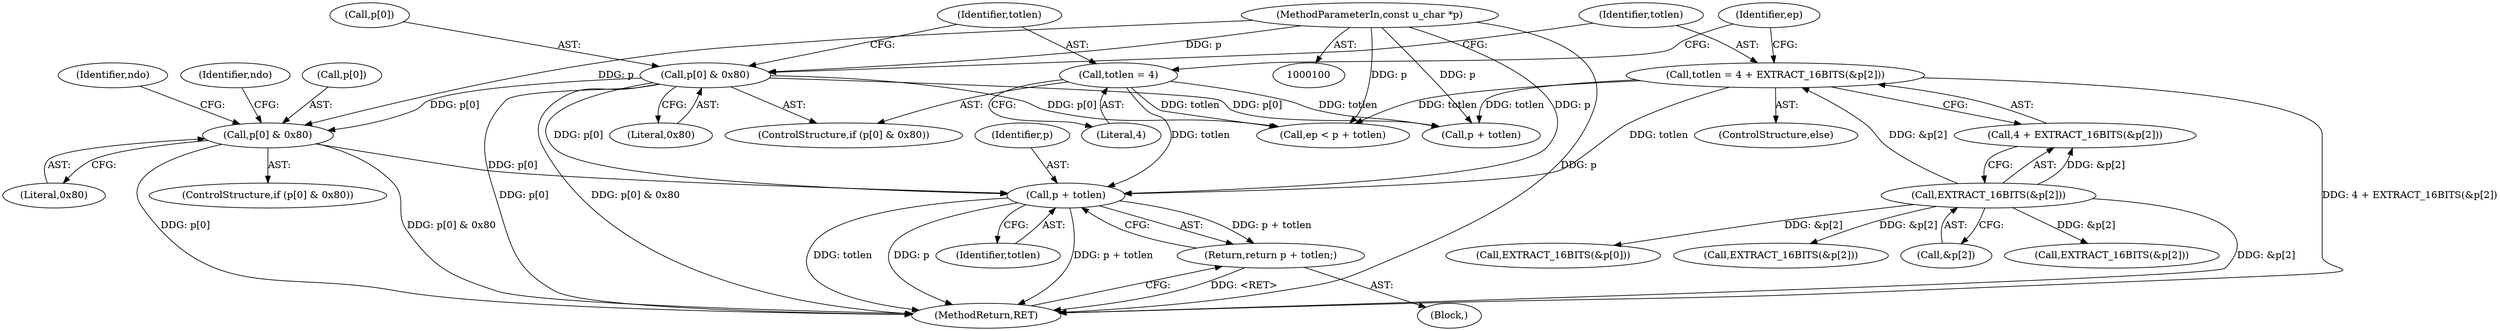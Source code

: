 digraph "0_tcpdump_e0a5a02b0fc1900a69d6c37ed0aab36fb8494e6d_0@pointer" {
"1000278" [label="(Call,p + totlen)"];
"1000187" [label="(Call,p[0] & 0x80)"];
"1000111" [label="(Call,p[0] & 0x80)"];
"1000102" [label="(MethodParameterIn,const u_char *p)"];
"1000116" [label="(Call,totlen = 4)"];
"1000120" [label="(Call,totlen = 4 + EXTRACT_16BITS(&p[2]))"];
"1000124" [label="(Call,EXTRACT_16BITS(&p[2]))"];
"1000277" [label="(Return,return p + totlen;)"];
"1000281" [label="(MethodReturn,RET)"];
"1000195" [label="(Identifier,ndo)"];
"1000117" [label="(Identifier,totlen)"];
"1000119" [label="(ControlStructure,else)"];
"1000110" [label="(ControlStructure,if (p[0] & 0x80))"];
"1000115" [label="(Literal,0x80)"];
"1000118" [label="(Literal,4)"];
"1000186" [label="(ControlStructure,if (p[0] & 0x80))"];
"1000151" [label="(Call,EXTRACT_16BITS(&p[0]))"];
"1000111" [label="(Call,p[0] & 0x80)"];
"1000106" [label="(Block,)"];
"1000280" [label="(Identifier,totlen)"];
"1000112" [label="(Call,p[0])"];
"1000131" [label="(Identifier,ep)"];
"1000252" [label="(Identifier,ndo)"];
"1000122" [label="(Call,4 + EXTRACT_16BITS(&p[2]))"];
"1000187" [label="(Call,p[0] & 0x80)"];
"1000199" [label="(Call,EXTRACT_16BITS(&p[2]))"];
"1000102" [label="(MethodParameterIn,const u_char *p)"];
"1000132" [label="(Call,p + totlen)"];
"1000125" [label="(Call,&p[2])"];
"1000116" [label="(Call,totlen = 4)"];
"1000120" [label="(Call,totlen = 4 + EXTRACT_16BITS(&p[2]))"];
"1000191" [label="(Literal,0x80)"];
"1000255" [label="(Call,EXTRACT_16BITS(&p[2]))"];
"1000278" [label="(Call,p + totlen)"];
"1000188" [label="(Call,p[0])"];
"1000277" [label="(Return,return p + totlen;)"];
"1000279" [label="(Identifier,p)"];
"1000130" [label="(Call,ep < p + totlen)"];
"1000121" [label="(Identifier,totlen)"];
"1000124" [label="(Call,EXTRACT_16BITS(&p[2]))"];
"1000278" -> "1000277"  [label="AST: "];
"1000278" -> "1000280"  [label="CFG: "];
"1000279" -> "1000278"  [label="AST: "];
"1000280" -> "1000278"  [label="AST: "];
"1000277" -> "1000278"  [label="CFG: "];
"1000278" -> "1000281"  [label="DDG: p + totlen"];
"1000278" -> "1000281"  [label="DDG: totlen"];
"1000278" -> "1000281"  [label="DDG: p"];
"1000278" -> "1000277"  [label="DDG: p + totlen"];
"1000187" -> "1000278"  [label="DDG: p[0]"];
"1000102" -> "1000278"  [label="DDG: p"];
"1000111" -> "1000278"  [label="DDG: p[0]"];
"1000116" -> "1000278"  [label="DDG: totlen"];
"1000120" -> "1000278"  [label="DDG: totlen"];
"1000187" -> "1000186"  [label="AST: "];
"1000187" -> "1000191"  [label="CFG: "];
"1000188" -> "1000187"  [label="AST: "];
"1000191" -> "1000187"  [label="AST: "];
"1000195" -> "1000187"  [label="CFG: "];
"1000252" -> "1000187"  [label="CFG: "];
"1000187" -> "1000281"  [label="DDG: p[0]"];
"1000187" -> "1000281"  [label="DDG: p[0] & 0x80"];
"1000111" -> "1000187"  [label="DDG: p[0]"];
"1000102" -> "1000187"  [label="DDG: p"];
"1000111" -> "1000110"  [label="AST: "];
"1000111" -> "1000115"  [label="CFG: "];
"1000112" -> "1000111"  [label="AST: "];
"1000115" -> "1000111"  [label="AST: "];
"1000117" -> "1000111"  [label="CFG: "];
"1000121" -> "1000111"  [label="CFG: "];
"1000111" -> "1000281"  [label="DDG: p[0]"];
"1000111" -> "1000281"  [label="DDG: p[0] & 0x80"];
"1000102" -> "1000111"  [label="DDG: p"];
"1000111" -> "1000130"  [label="DDG: p[0]"];
"1000111" -> "1000132"  [label="DDG: p[0]"];
"1000102" -> "1000100"  [label="AST: "];
"1000102" -> "1000281"  [label="DDG: p"];
"1000102" -> "1000130"  [label="DDG: p"];
"1000102" -> "1000132"  [label="DDG: p"];
"1000116" -> "1000110"  [label="AST: "];
"1000116" -> "1000118"  [label="CFG: "];
"1000117" -> "1000116"  [label="AST: "];
"1000118" -> "1000116"  [label="AST: "];
"1000131" -> "1000116"  [label="CFG: "];
"1000116" -> "1000130"  [label="DDG: totlen"];
"1000116" -> "1000132"  [label="DDG: totlen"];
"1000120" -> "1000119"  [label="AST: "];
"1000120" -> "1000122"  [label="CFG: "];
"1000121" -> "1000120"  [label="AST: "];
"1000122" -> "1000120"  [label="AST: "];
"1000131" -> "1000120"  [label="CFG: "];
"1000120" -> "1000281"  [label="DDG: 4 + EXTRACT_16BITS(&p[2])"];
"1000124" -> "1000120"  [label="DDG: &p[2]"];
"1000120" -> "1000130"  [label="DDG: totlen"];
"1000120" -> "1000132"  [label="DDG: totlen"];
"1000124" -> "1000122"  [label="AST: "];
"1000124" -> "1000125"  [label="CFG: "];
"1000125" -> "1000124"  [label="AST: "];
"1000122" -> "1000124"  [label="CFG: "];
"1000124" -> "1000281"  [label="DDG: &p[2]"];
"1000124" -> "1000122"  [label="DDG: &p[2]"];
"1000124" -> "1000151"  [label="DDG: &p[2]"];
"1000124" -> "1000199"  [label="DDG: &p[2]"];
"1000124" -> "1000255"  [label="DDG: &p[2]"];
"1000277" -> "1000106"  [label="AST: "];
"1000281" -> "1000277"  [label="CFG: "];
"1000277" -> "1000281"  [label="DDG: <RET>"];
}
